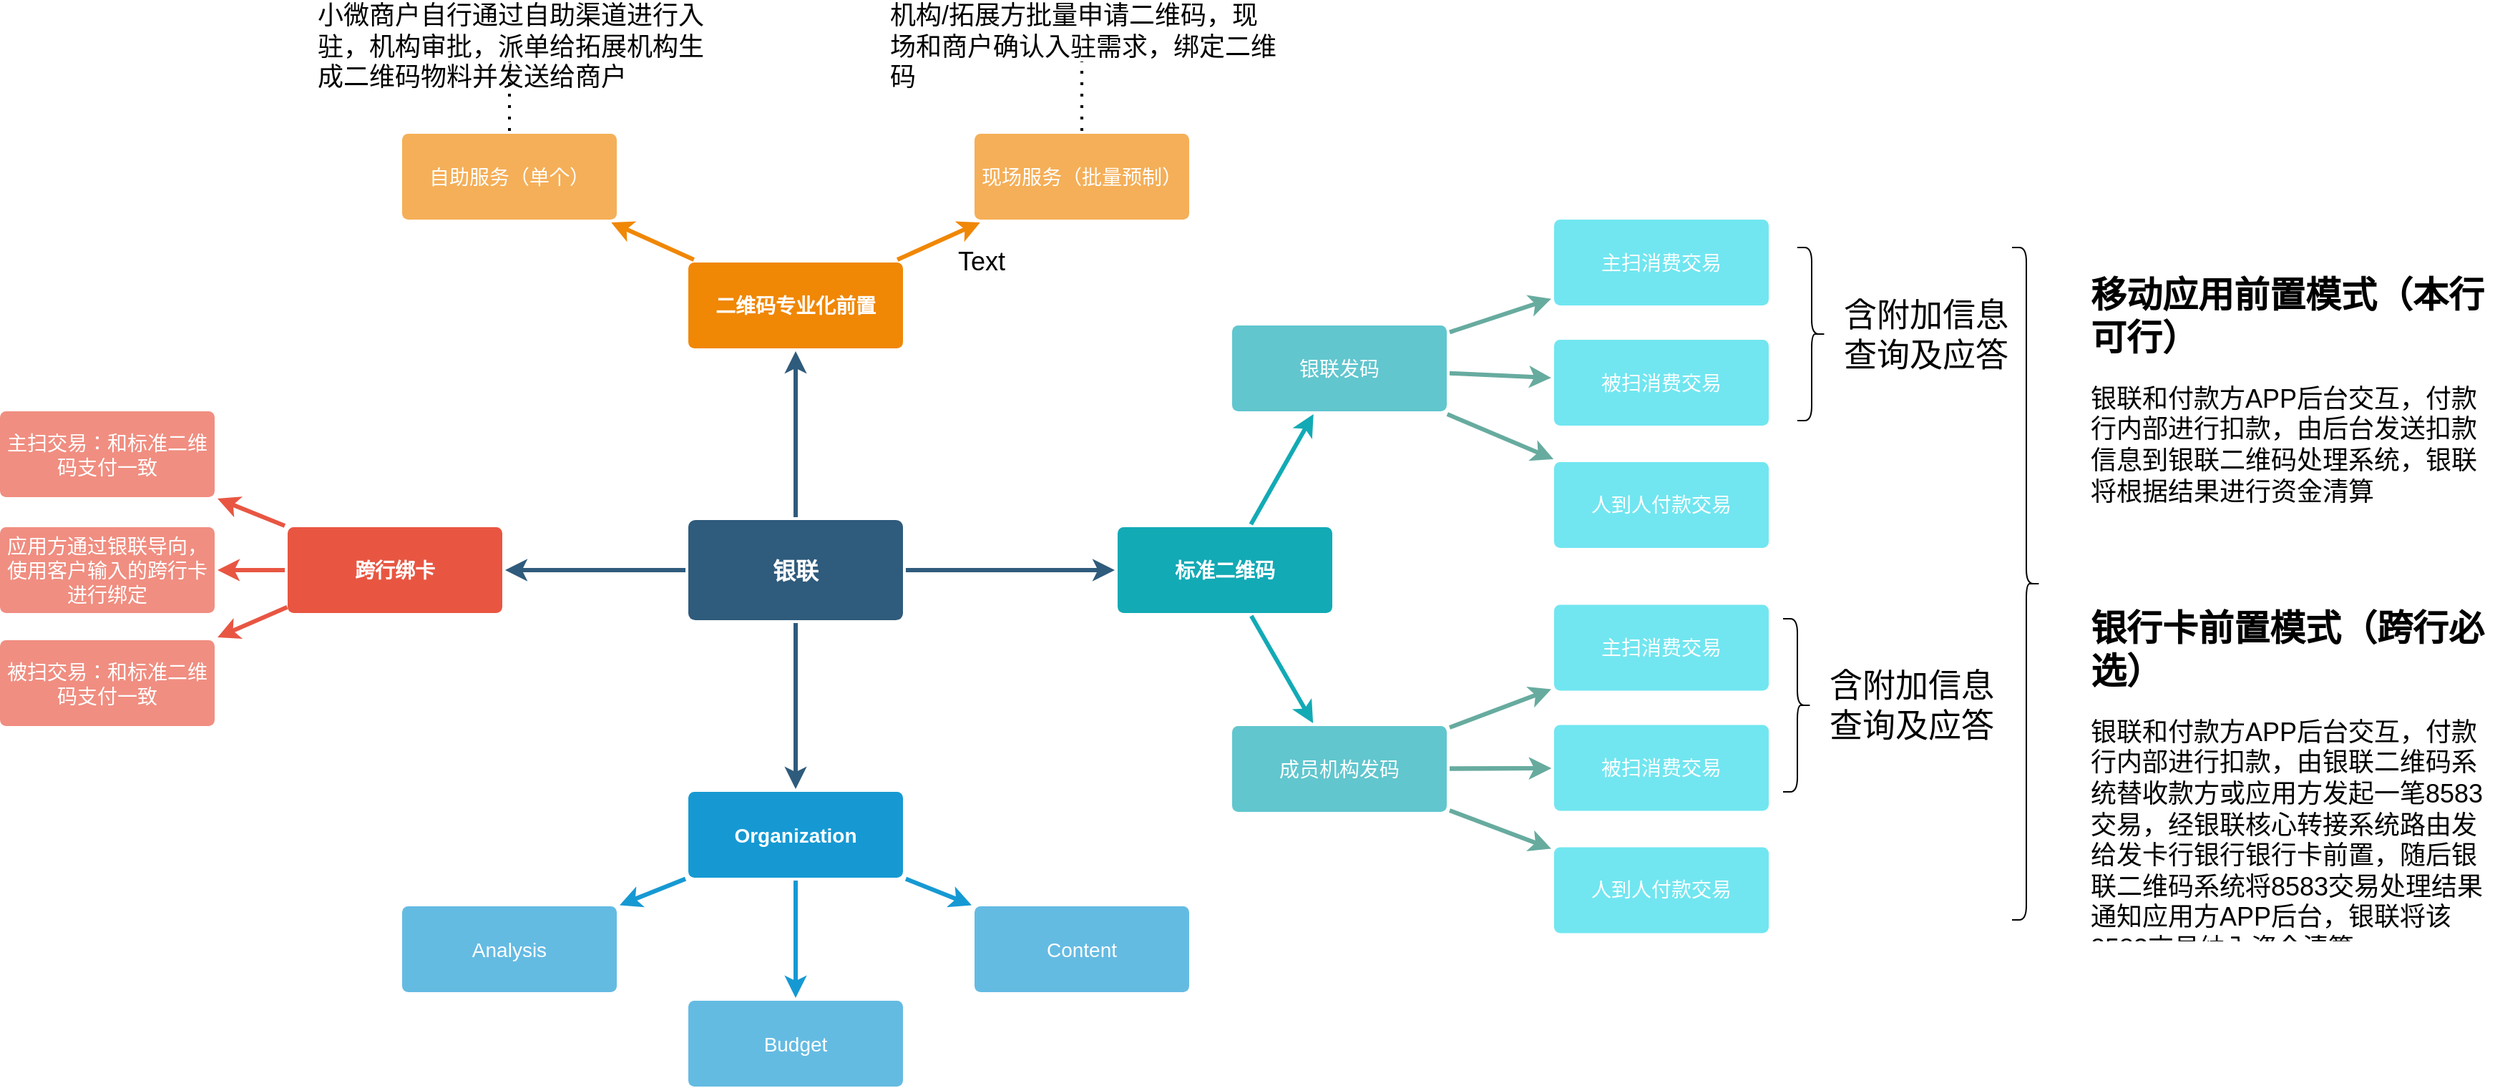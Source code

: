 <mxfile version="14.8.3" type="github">
  <diagram id="6a731a19-8d31-9384-78a2-239565b7b9f0" name="Page-1">
    <mxGraphModel dx="1117" dy="623" grid="1" gridSize="10" guides="1" tooltips="1" connect="1" arrows="1" fold="1" page="1" pageScale="1" pageWidth="1169" pageHeight="827" background="none" math="0" shadow="0">
      <root>
        <mxCell id="0" />
        <mxCell id="1" parent="0" />
        <mxCell id="1745" value="" style="edgeStyle=none;rounded=0;jumpStyle=none;html=1;shadow=0;labelBackgroundColor=none;startArrow=none;startFill=0;endArrow=classic;endFill=1;jettySize=auto;orthogonalLoop=1;strokeColor=#2F5B7C;strokeWidth=3;fontFamily=Helvetica;fontSize=16;fontColor=#23445D;spacing=5;" parent="1" source="1749" target="1764" edge="1">
          <mxGeometry relative="1" as="geometry" />
        </mxCell>
        <mxCell id="1746" value="" style="edgeStyle=none;rounded=0;jumpStyle=none;html=1;shadow=0;labelBackgroundColor=none;startArrow=none;startFill=0;endArrow=classic;endFill=1;jettySize=auto;orthogonalLoop=1;strokeColor=#2F5B7C;strokeWidth=3;fontFamily=Helvetica;fontSize=16;fontColor=#23445D;spacing=5;" parent="1" source="1749" target="1771" edge="1">
          <mxGeometry relative="1" as="geometry" />
        </mxCell>
        <mxCell id="1747" value="" style="edgeStyle=none;rounded=0;jumpStyle=none;html=1;shadow=0;labelBackgroundColor=none;startArrow=none;startFill=0;endArrow=classic;endFill=1;jettySize=auto;orthogonalLoop=1;strokeColor=#2F5B7C;strokeWidth=3;fontFamily=Helvetica;fontSize=16;fontColor=#23445D;spacing=5;" parent="1" source="1749" target="1760" edge="1">
          <mxGeometry relative="1" as="geometry" />
        </mxCell>
        <mxCell id="1748" value="" style="edgeStyle=none;rounded=0;jumpStyle=none;html=1;shadow=0;labelBackgroundColor=none;startArrow=none;startFill=0;endArrow=classic;endFill=1;jettySize=auto;orthogonalLoop=1;strokeColor=#2F5B7C;strokeWidth=3;fontFamily=Helvetica;fontSize=16;fontColor=#23445D;spacing=5;" parent="1" source="1749" target="1753" edge="1">
          <mxGeometry relative="1" as="geometry" />
        </mxCell>
        <mxCell id="1749" value="银联" style="rounded=1;whiteSpace=wrap;html=1;shadow=0;labelBackgroundColor=none;strokeColor=none;strokeWidth=3;fillColor=#2F5B7C;fontFamily=Helvetica;fontSize=16;fontColor=#FFFFFF;align=center;fontStyle=1;spacing=5;arcSize=7;perimeterSpacing=2;" parent="1" vertex="1">
          <mxGeometry x="495" y="380.5" width="150" height="70" as="geometry" />
        </mxCell>
        <mxCell id="1751" value="" style="edgeStyle=none;rounded=1;jumpStyle=none;html=1;shadow=0;labelBackgroundColor=none;startArrow=none;startFill=0;jettySize=auto;orthogonalLoop=1;strokeColor=#E85642;strokeWidth=3;fontFamily=Helvetica;fontSize=14;fontColor=#FFFFFF;spacing=5;fontStyle=1;fillColor=#b0e3e6;" parent="1" source="1753" target="1755" edge="1">
          <mxGeometry relative="1" as="geometry" />
        </mxCell>
        <mxCell id="1753" value="跨行绑卡" style="rounded=1;whiteSpace=wrap;html=1;shadow=0;labelBackgroundColor=none;strokeColor=none;strokeWidth=3;fillColor=#e85642;fontFamily=Helvetica;fontSize=14;fontColor=#FFFFFF;align=center;spacing=5;fontStyle=1;arcSize=7;perimeterSpacing=2;" parent="1" vertex="1">
          <mxGeometry x="215" y="385.5" width="150" height="60" as="geometry" />
        </mxCell>
        <mxCell id="1755" value="主扫交易：和标准二维码支付一致" style="rounded=1;whiteSpace=wrap;html=1;shadow=0;labelBackgroundColor=none;strokeColor=none;strokeWidth=3;fillColor=#f08e81;fontFamily=Helvetica;fontSize=14;fontColor=#FFFFFF;align=center;spacing=5;fontStyle=0;arcSize=7;perimeterSpacing=2;" parent="1" vertex="1">
          <mxGeometry x="14" y="304.5" width="150" height="60" as="geometry" />
        </mxCell>
        <mxCell id="1757" value="" style="edgeStyle=none;rounded=0;jumpStyle=none;html=1;shadow=0;labelBackgroundColor=none;startArrow=none;startFill=0;endArrow=classic;endFill=1;jettySize=auto;orthogonalLoop=1;strokeColor=#1699D3;strokeWidth=3;fontFamily=Helvetica;fontSize=14;fontColor=#FFFFFF;spacing=5;" parent="1" source="1760" target="1763" edge="1">
          <mxGeometry relative="1" as="geometry" />
        </mxCell>
        <mxCell id="1758" value="" style="edgeStyle=none;rounded=0;jumpStyle=none;html=1;shadow=0;labelBackgroundColor=none;startArrow=none;startFill=0;endArrow=classic;endFill=1;jettySize=auto;orthogonalLoop=1;strokeColor=#1699D3;strokeWidth=3;fontFamily=Helvetica;fontSize=14;fontColor=#FFFFFF;spacing=5;" parent="1" source="1760" target="1762" edge="1">
          <mxGeometry relative="1" as="geometry" />
        </mxCell>
        <mxCell id="1759" value="" style="edgeStyle=none;rounded=0;jumpStyle=none;html=1;shadow=0;labelBackgroundColor=none;startArrow=none;startFill=0;endArrow=classic;endFill=1;jettySize=auto;orthogonalLoop=1;strokeColor=#1699D3;strokeWidth=3;fontFamily=Helvetica;fontSize=14;fontColor=#FFFFFF;spacing=5;" parent="1" source="1760" target="1761" edge="1">
          <mxGeometry relative="1" as="geometry" />
        </mxCell>
        <mxCell id="1760" value="Organization" style="rounded=1;whiteSpace=wrap;html=1;shadow=0;labelBackgroundColor=none;strokeColor=none;strokeWidth=3;fillColor=#1699d3;fontFamily=Helvetica;fontSize=14;fontColor=#FFFFFF;align=center;spacing=5;fontStyle=1;arcSize=7;perimeterSpacing=2;" parent="1" vertex="1">
          <mxGeometry x="495" y="570.5" width="150" height="60" as="geometry" />
        </mxCell>
        <mxCell id="1761" value="Content" style="rounded=1;whiteSpace=wrap;html=1;shadow=0;labelBackgroundColor=none;strokeColor=none;strokeWidth=3;fillColor=#64bbe2;fontFamily=Helvetica;fontSize=14;fontColor=#FFFFFF;align=center;spacing=5;arcSize=7;perimeterSpacing=2;" parent="1" vertex="1">
          <mxGeometry x="695" y="650.5" width="150" height="60" as="geometry" />
        </mxCell>
        <mxCell id="1762" value="Budget" style="rounded=1;whiteSpace=wrap;html=1;shadow=0;labelBackgroundColor=none;strokeColor=none;strokeWidth=3;fillColor=#64bbe2;fontFamily=Helvetica;fontSize=14;fontColor=#FFFFFF;align=center;spacing=5;arcSize=7;perimeterSpacing=2;" parent="1" vertex="1">
          <mxGeometry x="495" y="716.5" width="150" height="60" as="geometry" />
        </mxCell>
        <mxCell id="1763" value="Analysis" style="rounded=1;whiteSpace=wrap;html=1;shadow=0;labelBackgroundColor=none;strokeColor=none;strokeWidth=3;fillColor=#64bbe2;fontFamily=Helvetica;fontSize=14;fontColor=#FFFFFF;align=center;spacing=5;arcSize=7;perimeterSpacing=2;" parent="1" vertex="1">
          <mxGeometry x="295" y="650.5" width="150" height="60" as="geometry" />
        </mxCell>
        <mxCell id="1764" value="二维码专业化前置" style="rounded=1;whiteSpace=wrap;html=1;shadow=0;labelBackgroundColor=none;strokeColor=none;strokeWidth=3;fillColor=#F08705;fontFamily=Helvetica;fontSize=14;fontColor=#FFFFFF;align=center;spacing=5;fontStyle=1;arcSize=7;perimeterSpacing=2;" parent="1" vertex="1">
          <mxGeometry x="495" y="200.5" width="150" height="60" as="geometry" />
        </mxCell>
        <mxCell id="1765" value="现场服务（批量预制）" style="rounded=1;whiteSpace=wrap;html=1;shadow=0;labelBackgroundColor=none;strokeColor=none;strokeWidth=3;fillColor=#f5af58;fontFamily=Helvetica;fontSize=14;fontColor=#FFFFFF;align=center;spacing=5;arcSize=7;perimeterSpacing=2;" parent="1" vertex="1">
          <mxGeometry x="695" y="110.5" width="150" height="60" as="geometry" />
        </mxCell>
        <mxCell id="1766" value="" style="edgeStyle=none;rounded=0;jumpStyle=none;html=1;shadow=0;labelBackgroundColor=none;startArrow=none;startFill=0;endArrow=classic;endFill=1;jettySize=auto;orthogonalLoop=1;strokeColor=#F08705;strokeWidth=3;fontFamily=Helvetica;fontSize=14;fontColor=#FFFFFF;spacing=5;" parent="1" source="1764" target="1765" edge="1">
          <mxGeometry relative="1" as="geometry" />
        </mxCell>
        <mxCell id="1769" value="自助服务（单个）" style="rounded=1;whiteSpace=wrap;html=1;shadow=0;labelBackgroundColor=none;strokeColor=none;strokeWidth=3;fillColor=#f5af58;fontFamily=Helvetica;fontSize=14;fontColor=#FFFFFF;align=center;spacing=5;arcSize=7;perimeterSpacing=2;" parent="1" vertex="1">
          <mxGeometry x="295" y="110.5" width="150" height="60" as="geometry" />
        </mxCell>
        <mxCell id="1770" value="" style="edgeStyle=none;rounded=0;jumpStyle=none;html=1;shadow=0;labelBackgroundColor=none;startArrow=none;startFill=0;endArrow=classic;endFill=1;jettySize=auto;orthogonalLoop=1;strokeColor=#F08705;strokeWidth=3;fontFamily=Helvetica;fontSize=14;fontColor=#FFFFFF;spacing=5;" parent="1" source="1764" target="1769" edge="1">
          <mxGeometry relative="1" as="geometry" />
        </mxCell>
        <mxCell id="1771" value="标准二维码" style="rounded=1;whiteSpace=wrap;html=1;shadow=0;labelBackgroundColor=none;strokeColor=none;strokeWidth=3;fillColor=#12aab5;fontFamily=Helvetica;fontSize=14;fontColor=#FFFFFF;align=center;spacing=5;fontStyle=1;arcSize=7;perimeterSpacing=2;" parent="1" vertex="1">
          <mxGeometry x="795" y="385.5" width="150" height="60" as="geometry" />
        </mxCell>
        <mxCell id="jonmC86fZcQmtuheV53x-1791" value="" style="edgeStyle=none;rounded=0;orthogonalLoop=1;jettySize=auto;html=1;strokeColor=#67AB9F;strokeWidth=3;" parent="1" source="1772" target="jonmC86fZcQmtuheV53x-1783" edge="1">
          <mxGeometry relative="1" as="geometry" />
        </mxCell>
        <mxCell id="1772" value="成员机构发码" style="rounded=1;whiteSpace=wrap;html=1;shadow=0;labelBackgroundColor=none;strokeColor=none;strokeWidth=3;fillColor=#61c6ce;fontFamily=Helvetica;fontSize=14;fontColor=#FFFFFF;align=center;spacing=5;fontStyle=0;arcSize=7;perimeterSpacing=2;" parent="1" vertex="1">
          <mxGeometry x="875" y="524.5" width="150" height="60" as="geometry" />
        </mxCell>
        <mxCell id="1773" value="" style="edgeStyle=none;rounded=1;jumpStyle=none;html=1;shadow=0;labelBackgroundColor=none;startArrow=none;startFill=0;jettySize=auto;orthogonalLoop=1;strokeColor=#12AAB5;strokeWidth=3;fontFamily=Helvetica;fontSize=14;fontColor=#FFFFFF;spacing=5;fontStyle=1;fillColor=#b0e3e6;" parent="1" source="1771" target="1772" edge="1">
          <mxGeometry relative="1" as="geometry" />
        </mxCell>
        <mxCell id="1778" value="银联发码" style="rounded=1;whiteSpace=wrap;html=1;shadow=0;labelBackgroundColor=none;strokeColor=none;strokeWidth=3;fillColor=#61c6ce;fontFamily=Helvetica;fontSize=14;fontColor=#FFFFFF;align=center;spacing=5;fontStyle=0;arcSize=7;perimeterSpacing=2;" parent="1" vertex="1">
          <mxGeometry x="875" y="244.5" width="150" height="60" as="geometry" />
        </mxCell>
        <mxCell id="1779" value="" style="edgeStyle=none;rounded=1;jumpStyle=none;html=1;shadow=0;labelBackgroundColor=none;startArrow=none;startFill=0;jettySize=auto;orthogonalLoop=1;strokeColor=#12AAB5;strokeWidth=3;fontFamily=Helvetica;fontSize=14;fontColor=#FFFFFF;spacing=5;fontStyle=1;fillColor=#b0e3e6;" parent="1" source="1771" target="1778" edge="1">
          <mxGeometry relative="1" as="geometry" />
        </mxCell>
        <mxCell id="jonmC86fZcQmtuheV53x-1779" value="主扫消费交易" style="rounded=1;whiteSpace=wrap;html=1;shadow=0;labelBackgroundColor=none;strokeColor=none;strokeWidth=3;fontFamily=Helvetica;fontSize=14;fontColor=#FFFFFF;align=center;spacing=5;fontStyle=0;arcSize=7;perimeterSpacing=2;fillColor=#71E6F0;" parent="1" vertex="1">
          <mxGeometry x="1100" y="170.5" width="150" height="60" as="geometry" />
        </mxCell>
        <mxCell id="jonmC86fZcQmtuheV53x-1780" value="被扫消费交易" style="rounded=1;whiteSpace=wrap;html=1;shadow=0;labelBackgroundColor=none;strokeColor=none;strokeWidth=3;fontFamily=Helvetica;fontSize=14;fontColor=#FFFFFF;align=center;spacing=5;fontStyle=0;arcSize=7;perimeterSpacing=2;fillColor=#71E6F0;" parent="1" vertex="1">
          <mxGeometry x="1100" y="254.5" width="150" height="60" as="geometry" />
        </mxCell>
        <mxCell id="jonmC86fZcQmtuheV53x-1781" value="人到人付款交易" style="rounded=1;whiteSpace=wrap;html=1;shadow=0;labelBackgroundColor=none;strokeColor=none;strokeWidth=3;fontFamily=Helvetica;fontSize=14;fontColor=#FFFFFF;align=center;spacing=5;fontStyle=0;arcSize=7;perimeterSpacing=2;fillColor=#71E6F0;" parent="1" vertex="1">
          <mxGeometry x="1100" y="340" width="150" height="60" as="geometry" />
        </mxCell>
        <mxCell id="jonmC86fZcQmtuheV53x-1782" value="主扫消费交易" style="rounded=1;whiteSpace=wrap;html=1;shadow=0;labelBackgroundColor=none;strokeColor=none;strokeWidth=3;fontFamily=Helvetica;fontSize=14;fontColor=#FFFFFF;align=center;spacing=5;fontStyle=0;arcSize=7;perimeterSpacing=2;fillColor=#71E6F0;" parent="1" vertex="1">
          <mxGeometry x="1100" y="439.75" width="150" height="60" as="geometry" />
        </mxCell>
        <mxCell id="jonmC86fZcQmtuheV53x-1783" value="被扫消费交易" style="rounded=1;whiteSpace=wrap;html=1;shadow=0;labelBackgroundColor=none;strokeColor=none;strokeWidth=3;fontFamily=Helvetica;fontSize=14;fontColor=#FFFFFF;align=center;spacing=5;fontStyle=0;arcSize=7;perimeterSpacing=2;fillColor=#71E6F0;" parent="1" vertex="1">
          <mxGeometry x="1100" y="523.75" width="150" height="60" as="geometry" />
        </mxCell>
        <mxCell id="jonmC86fZcQmtuheV53x-1784" value="人到人付款交易" style="rounded=1;whiteSpace=wrap;html=1;shadow=0;labelBackgroundColor=none;strokeColor=none;strokeWidth=3;fontFamily=Helvetica;fontSize=14;fontColor=#FFFFFF;align=center;spacing=5;fontStyle=0;arcSize=7;perimeterSpacing=2;fillColor=#71E6F0;" parent="1" vertex="1">
          <mxGeometry x="1100" y="609.25" width="150" height="60" as="geometry" />
        </mxCell>
        <mxCell id="jonmC86fZcQmtuheV53x-1785" value="" style="endArrow=classic;html=1;strokeWidth=3;strokeColor=#67AB9F;" parent="1" source="1778" target="jonmC86fZcQmtuheV53x-1779" edge="1">
          <mxGeometry width="50" height="50" relative="1" as="geometry">
            <mxPoint x="990" y="470" as="sourcePoint" />
            <mxPoint x="1040" y="420" as="targetPoint" />
          </mxGeometry>
        </mxCell>
        <mxCell id="jonmC86fZcQmtuheV53x-1786" value="" style="endArrow=classic;html=1;strokeWidth=3;strokeColor=#67AB9F;" parent="1" source="1778" target="jonmC86fZcQmtuheV53x-1780" edge="1">
          <mxGeometry width="50" height="50" relative="1" as="geometry">
            <mxPoint x="1037.0" y="259.176" as="sourcePoint" />
            <mxPoint x="1108" y="235.824" as="targetPoint" />
          </mxGeometry>
        </mxCell>
        <mxCell id="jonmC86fZcQmtuheV53x-1787" value="" style="endArrow=classic;html=1;strokeWidth=3;strokeColor=#67AB9F;" parent="1" source="1778" target="jonmC86fZcQmtuheV53x-1781" edge="1">
          <mxGeometry width="50" height="50" relative="1" as="geometry">
            <mxPoint x="1037.0" y="287.922" as="sourcePoint" />
            <mxPoint x="1108" y="291.078" as="targetPoint" />
          </mxGeometry>
        </mxCell>
        <mxCell id="jonmC86fZcQmtuheV53x-1788" value="" style="endArrow=classic;html=1;strokeWidth=3;strokeColor=#67AB9F;" parent="1" source="1772" target="jonmC86fZcQmtuheV53x-1782" edge="1">
          <mxGeometry width="50" height="50" relative="1" as="geometry">
            <mxPoint x="1027.39" y="523.356" as="sourcePoint" />
            <mxPoint x="1098.39" y="500.004" as="targetPoint" />
          </mxGeometry>
        </mxCell>
        <mxCell id="jonmC86fZcQmtuheV53x-1789" value="" style="endArrow=classic;html=1;strokeWidth=3;strokeColor=#67AB9F;" parent="1" source="1772" target="jonmC86fZcQmtuheV53x-1783" edge="1">
          <mxGeometry width="50" height="50" relative="1" as="geometry">
            <mxPoint x="1027.39" y="552.102" as="sourcePoint" />
            <mxPoint x="1098.39" y="555.258" as="targetPoint" />
          </mxGeometry>
        </mxCell>
        <mxCell id="jonmC86fZcQmtuheV53x-1790" value="" style="endArrow=classic;html=1;strokeWidth=3;strokeColor=#67AB9F;" parent="1" source="1772" target="jonmC86fZcQmtuheV53x-1784" edge="1">
          <mxGeometry width="50" height="50" relative="1" as="geometry">
            <mxPoint x="1025.783" y="580.68" as="sourcePoint" />
            <mxPoint x="1099.997" y="612.18" as="targetPoint" />
          </mxGeometry>
        </mxCell>
        <mxCell id="jonmC86fZcQmtuheV53x-1793" value="&lt;h1 style=&quot;font-size: 25px&quot;&gt;移动应用前置模式（本行可行）&lt;/h1&gt;&lt;p style=&quot;font-size: 18px&quot;&gt;银联和付款方APP后台交互，付款行内部进行扣款，由后台发送扣款信息到银联二维码处理系统，银联将根据结果进行资金清算&lt;/p&gt;" style="text;html=1;strokeColor=none;fillColor=none;spacing=5;spacingTop=-20;whiteSpace=wrap;overflow=hidden;rounded=0;fontSize=18;" parent="1" vertex="1">
          <mxGeometry x="1470" y="200.5" width="290" height="170" as="geometry" />
        </mxCell>
        <mxCell id="jonmC86fZcQmtuheV53x-1794" value="&lt;h1 style=&quot;font-size: 25px&quot;&gt;银行卡前置模式（跨行必选）&lt;/h1&gt;&lt;p style=&quot;font-size: 18px&quot;&gt;银联和付款方APP后台交互，付款行内部进行扣款，由银联二维码系统替收款方或应用方发起一笔8583交易，经银联核心转接系统路由发给发卡行银行银行卡前置，随后银联二维码系统将8583交易处理结果通知应用方APP后台，银联将该8583交易纳入资金清算&lt;/p&gt;" style="text;html=1;strokeColor=none;fillColor=none;spacing=5;spacingTop=-20;whiteSpace=wrap;overflow=hidden;rounded=0;fontSize=18;" parent="1" vertex="1">
          <mxGeometry x="1470" y="434.25" width="290" height="240.5" as="geometry" />
        </mxCell>
        <mxCell id="jonmC86fZcQmtuheV53x-1801" value="" style="shape=curlyBracket;whiteSpace=wrap;html=1;rounded=1;flipH=1;fontSize=18;fillColor=#71E6F0;" parent="1" vertex="1">
          <mxGeometry x="1420" y="190" width="20" height="470" as="geometry" />
        </mxCell>
        <mxCell id="jonmC86fZcQmtuheV53x-1802" value="Text" style="text;html=1;strokeColor=none;fillColor=none;align=center;verticalAlign=middle;whiteSpace=wrap;rounded=0;fontSize=18;" parent="1" vertex="1">
          <mxGeometry x="680" y="190" width="40" height="20" as="geometry" />
        </mxCell>
        <mxCell id="jonmC86fZcQmtuheV53x-1803" value="小微商户自行通过自助渠道进行入驻，机构审批，派单给拓展机构生成二维码物料并发送给商户" style="text;html=1;strokeColor=none;fillColor=none;align=left;verticalAlign=middle;whiteSpace=wrap;rounded=0;fontSize=18;labelPosition=center;verticalLabelPosition=middle;dashed=1;dashPattern=1 1;strokeWidth=4;" parent="1" vertex="1">
          <mxGeometry x="233.75" y="40" width="272.5" height="20" as="geometry" />
        </mxCell>
        <mxCell id="jonmC86fZcQmtuheV53x-1804" value="" style="endArrow=none;dashed=1;html=1;dashPattern=1 3;strokeWidth=2;fontSize=18;" parent="1" source="1769" target="jonmC86fZcQmtuheV53x-1803" edge="1">
          <mxGeometry width="50" height="50" relative="1" as="geometry">
            <mxPoint x="670" y="180" as="sourcePoint" />
            <mxPoint x="320" y="90" as="targetPoint" />
          </mxGeometry>
        </mxCell>
        <mxCell id="jonmC86fZcQmtuheV53x-1805" value="机构/拓展方批量申请二维码，现场和商户确认入驻需求，绑定二维码" style="text;html=1;strokeColor=none;fillColor=none;align=left;verticalAlign=middle;whiteSpace=wrap;rounded=0;fontSize=18;labelPosition=center;verticalLabelPosition=middle;" parent="1" vertex="1">
          <mxGeometry x="633.75" y="40" width="272.5" height="20" as="geometry" />
        </mxCell>
        <mxCell id="jonmC86fZcQmtuheV53x-1806" value="" style="endArrow=none;dashed=1;html=1;dashPattern=1 3;strokeWidth=2;fontSize=18;" parent="1" source="1765" edge="1">
          <mxGeometry width="50" height="50" relative="1" as="geometry">
            <mxPoint x="770.0" y="108.5" as="sourcePoint" />
            <mxPoint x="770" y="60" as="targetPoint" />
          </mxGeometry>
        </mxCell>
        <mxCell id="XpW8_SyGIJJUAxE8_dCc-1779" value="应用方通过银联导向，使用客户输入的跨行卡进行绑定" style="rounded=1;whiteSpace=wrap;html=1;shadow=0;labelBackgroundColor=none;strokeColor=none;strokeWidth=3;fillColor=#f08e81;fontFamily=Helvetica;fontSize=14;fontColor=#FFFFFF;align=center;spacing=5;fontStyle=0;arcSize=7;perimeterSpacing=2;" vertex="1" parent="1">
          <mxGeometry x="14" y="385.5" width="150" height="60" as="geometry" />
        </mxCell>
        <mxCell id="XpW8_SyGIJJUAxE8_dCc-1780" value="被扫交易：和标准二维码支付一致" style="rounded=1;whiteSpace=wrap;html=1;shadow=0;labelBackgroundColor=none;strokeColor=none;strokeWidth=3;fillColor=#f08e81;fontFamily=Helvetica;fontSize=14;fontColor=#FFFFFF;align=center;spacing=5;fontStyle=0;arcSize=7;perimeterSpacing=2;" vertex="1" parent="1">
          <mxGeometry x="14" y="464.5" width="150" height="60" as="geometry" />
        </mxCell>
        <mxCell id="XpW8_SyGIJJUAxE8_dCc-1782" value="" style="edgeStyle=none;rounded=1;jumpStyle=none;html=1;shadow=0;labelBackgroundColor=none;startArrow=none;startFill=0;jettySize=auto;orthogonalLoop=1;strokeColor=#E85642;strokeWidth=3;fontFamily=Helvetica;fontSize=14;fontColor=#FFFFFF;spacing=5;fontStyle=1;fillColor=#b0e3e6;exitX=0;exitY=0.5;exitDx=0;exitDy=0;entryX=1;entryY=0.5;entryDx=0;entryDy=0;" edge="1" parent="1" source="1753" target="XpW8_SyGIJJUAxE8_dCc-1779">
          <mxGeometry relative="1" as="geometry">
            <mxPoint x="223" y="394.47" as="sourcePoint" />
            <mxPoint x="176" y="375.53" as="targetPoint" />
          </mxGeometry>
        </mxCell>
        <mxCell id="XpW8_SyGIJJUAxE8_dCc-1783" value="" style="edgeStyle=none;rounded=1;jumpStyle=none;html=1;shadow=0;labelBackgroundColor=none;startArrow=none;startFill=0;jettySize=auto;orthogonalLoop=1;strokeColor=#E85642;strokeWidth=3;fontFamily=Helvetica;fontSize=14;fontColor=#FFFFFF;spacing=5;fontStyle=1;fillColor=#b0e3e6;exitX=0.011;exitY=0.904;exitDx=0;exitDy=0;entryX=1;entryY=0;entryDx=0;entryDy=0;exitPerimeter=0;" edge="1" parent="1" source="1753" target="XpW8_SyGIJJUAxE8_dCc-1780">
          <mxGeometry relative="1" as="geometry">
            <mxPoint x="223" y="425.5" as="sourcePoint" />
            <mxPoint x="176" y="435" as="targetPoint" />
          </mxGeometry>
        </mxCell>
        <mxCell id="XpW8_SyGIJJUAxE8_dCc-1784" value="" style="shape=curlyBracket;whiteSpace=wrap;html=1;rounded=1;flipH=1;fontSize=18;fillColor=#71E6F0;" vertex="1" parent="1">
          <mxGeometry x="1270" y="190" width="20" height="121" as="geometry" />
        </mxCell>
        <mxCell id="XpW8_SyGIJJUAxE8_dCc-1786" value="含附加信息查询及应答" style="text;html=1;strokeColor=none;fillColor=none;align=center;verticalAlign=middle;whiteSpace=wrap;rounded=0;fontSize=23;" vertex="1" parent="1">
          <mxGeometry x="1300" y="220.75" width="120" height="59.5" as="geometry" />
        </mxCell>
        <mxCell id="XpW8_SyGIJJUAxE8_dCc-1787" value="" style="shape=curlyBracket;whiteSpace=wrap;html=1;rounded=1;flipH=1;fontSize=18;fillColor=#71E6F0;" vertex="1" parent="1">
          <mxGeometry x="1260" y="449.5" width="20" height="121" as="geometry" />
        </mxCell>
        <mxCell id="XpW8_SyGIJJUAxE8_dCc-1788" value="含附加信息查询及应答" style="text;html=1;strokeColor=none;fillColor=none;align=center;verticalAlign=middle;whiteSpace=wrap;rounded=0;fontSize=23;" vertex="1" parent="1">
          <mxGeometry x="1290" y="480.25" width="120" height="59.5" as="geometry" />
        </mxCell>
      </root>
    </mxGraphModel>
  </diagram>
</mxfile>
